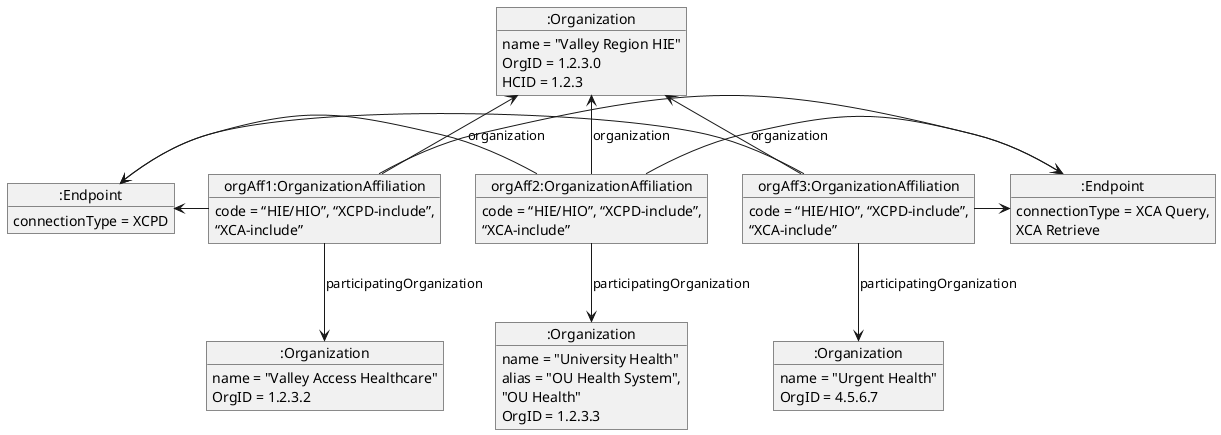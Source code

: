 @startuml
hide footbox

object ":Organization" as hie
hie : name = "Valley Region HIE"
hie : OrgID = 1.2.3.0
hie : HCID = 1.2.3

object ":Endpoint" as xcpd
xcpd : connectionType = XCPD
object ":Endpoint" as xca
xca : connectionType = XCA Query,\nXCA Retrieve

object ":Organization" as Valley
Valley : name = "Valley Access Healthcare"
Valley : OrgID = 1.2.3.2

object ":Organization" as OU
OU : name = "University Health"
OU : alias = "OU Health System",\n"OU Health"
OU : OrgID = 1.2.3.3

object ":Organization" as Urgent
Urgent : name = "Urgent Health"
Urgent : OrgID = 4.5.6.7

object "orgAff1:OrganizationAffiliation" as OrgAff1
OrgAff1 : code = “HIE/HIO”, “XCPD-include”,\n“XCA-include”

OrgAff1 --> Valley : participatingOrganization
hie <-- OrgAff1 : organization

object "orgAff2:OrganizationAffiliation" as OrgAff2
OrgAff2 : code = “HIE/HIO”, “XCPD-include”,\n“XCA-include”

OrgAff2 --> OU : participatingOrganization
hie <-- OrgAff2 : organization

object "orgAff3:OrganizationAffiliation" as OrgAff3
OrgAff3 : code = “HIE/HIO”, “XCPD-include”,\n“XCA-include”

OrgAff3 --> Urgent : participatingOrganization
hie <-- OrgAff3 : organization

xcpd <- OrgAff1
xcpd <- OrgAff2
xcpd <- OrgAff3
OrgAff1 -> xca
OrgAff2 -> xca
OrgAff3 -> xca

@enduml